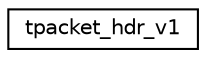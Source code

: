 digraph G
{
  edge [fontname="Helvetica",fontsize="10",labelfontname="Helvetica",labelfontsize="10"];
  node [fontname="Helvetica",fontsize="10",shape=record];
  rankdir="LR";
  Node1 [label="tpacket_hdr_v1",height=0.2,width=0.4,color="black", fillcolor="white", style="filled",URL="$structtpacket__hdr__v1.html"];
}
